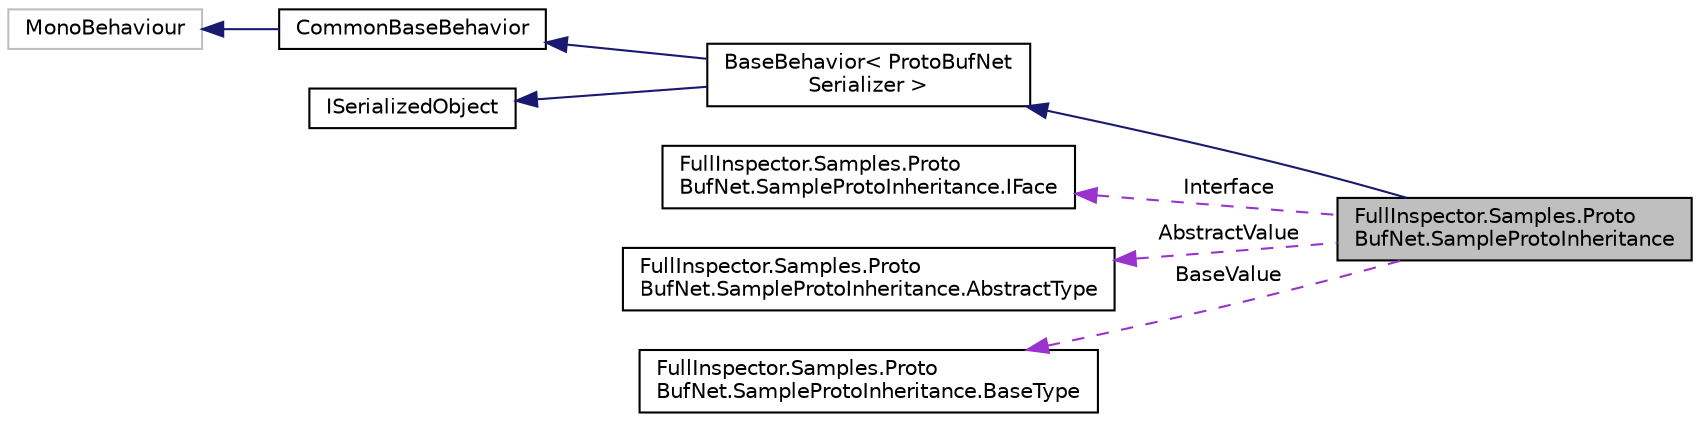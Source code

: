 digraph "FullInspector.Samples.ProtoBufNet.SampleProtoInheritance"
{
  edge [fontname="Helvetica",fontsize="10",labelfontname="Helvetica",labelfontsize="10"];
  node [fontname="Helvetica",fontsize="10",shape=record];
  rankdir="LR";
  Node1 [label="FullInspector.Samples.Proto\lBufNet.SampleProtoInheritance",height=0.2,width=0.4,color="black", fillcolor="grey75", style="filled" fontcolor="black"];
  Node2 -> Node1 [dir="back",color="midnightblue",fontsize="10",style="solid",fontname="Helvetica"];
  Node2 [label="BaseBehavior\< ProtoBufNet\lSerializer \>",height=0.2,width=0.4,color="black", fillcolor="white", style="filled",URL="$class_full_inspector_1_1_base_behavior_3_01_t_serializer_01_4.html",tooltip="Provides a better inspector and serialization experience in Unity. "];
  Node3 -> Node2 [dir="back",color="midnightblue",fontsize="10",style="solid",fontname="Helvetica"];
  Node3 [label="CommonBaseBehavior",height=0.2,width=0.4,color="black", fillcolor="white", style="filled",URL="$class_full_inspector_1_1_internal_1_1_common_base_behavior.html",tooltip="A common class that derives from MonoBehavior so that we can provide a custom editor for BaseBehavior..."];
  Node4 -> Node3 [dir="back",color="midnightblue",fontsize="10",style="solid",fontname="Helvetica"];
  Node4 [label="MonoBehaviour",height=0.2,width=0.4,color="grey75", fillcolor="white", style="filled"];
  Node5 -> Node2 [dir="back",color="midnightblue",fontsize="10",style="solid",fontname="Helvetica"];
  Node5 [label="ISerializedObject",height=0.2,width=0.4,color="black", fillcolor="white", style="filled",URL="$interface_full_inspector_1_1_i_serialized_object.html",tooltip="The API that the editor code needs to interact with UnityObjects. "];
  Node6 -> Node1 [dir="back",color="darkorchid3",fontsize="10",style="dashed",label=" Interface" ,fontname="Helvetica"];
  Node6 [label="FullInspector.Samples.Proto\lBufNet.SampleProtoInheritance.IFace",height=0.2,width=0.4,color="black", fillcolor="white", style="filled",URL="$interface_full_inspector_1_1_samples_1_1_proto_buf_net_1_1_sample_proto_inheritance_1_1_i_face.html"];
  Node7 -> Node1 [dir="back",color="darkorchid3",fontsize="10",style="dashed",label=" AbstractValue" ,fontname="Helvetica"];
  Node7 [label="FullInspector.Samples.Proto\lBufNet.SampleProtoInheritance.AbstractType",height=0.2,width=0.4,color="black", fillcolor="white", style="filled",URL="$class_full_inspector_1_1_samples_1_1_proto_buf_net_1_1_sample_proto_inheritance_1_1_abstract_type.html"];
  Node8 -> Node1 [dir="back",color="darkorchid3",fontsize="10",style="dashed",label=" BaseValue" ,fontname="Helvetica"];
  Node8 [label="FullInspector.Samples.Proto\lBufNet.SampleProtoInheritance.BaseType",height=0.2,width=0.4,color="black", fillcolor="white", style="filled",URL="$class_full_inspector_1_1_samples_1_1_proto_buf_net_1_1_sample_proto_inheritance_1_1_base_type.html"];
}
